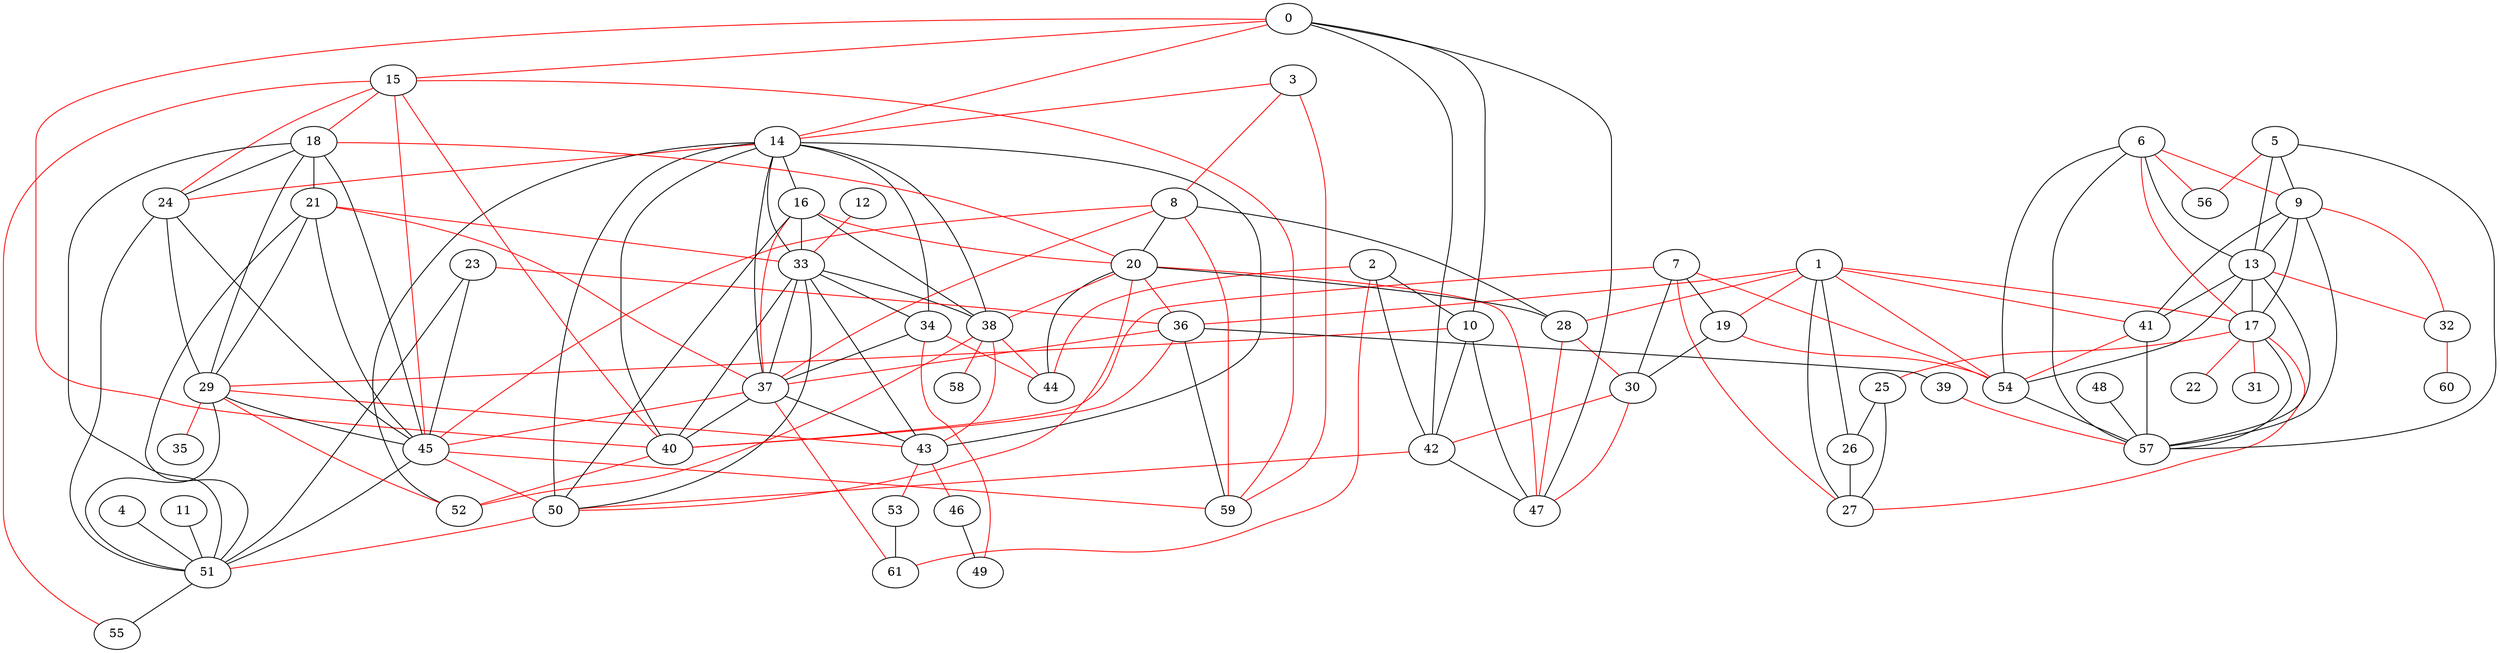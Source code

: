 graph {
	0 -- 10
	0 -- 14 [color=red]
	0 -- 15 [color=red]
	0 -- 40 [color=red]
	0 -- 42
	0 -- 47
	1 -- 17 [color=red]
	1 -- 19 [color=red]
	1 -- 26
	1 -- 27
	1 -- 28 [color=red]
	1 -- 36 [color=red]
	1 -- 41 [color=red]
	1 -- 54 [color=red]
	2 -- 10
	2 -- 42
	2 -- 44 [color=red]
	2 -- 61 [color=red]
	3 -- 8 [color=red]
	3 -- 14 [color=red]
	3 -- 59 [color=red]
	4 -- 51
	5 -- 9
	5 -- 13
	5 -- 56 [color=red]
	5 -- 57
	6 -- 9 [color=red]
	6 -- 13
	6 -- 17 [color=red]
	6 -- 54
	6 -- 56 [color=red]
	6 -- 57
	7 -- 19
	7 -- 27 [color=red]
	7 -- 30
	7 -- 40 [color=red]
	7 -- 54 [color=red]
	8 -- 20
	8 -- 28
	8 -- 37 [color=red]
	8 -- 45 [color=red]
	8 -- 59 [color=red]
	9 -- 13
	9 -- 17
	9 -- 32 [color=red]
	9 -- 41
	9 -- 57
	10 -- 29 [color=red]
	10 -- 42
	10 -- 47
	11 -- 51
	12 -- 33 [color=red]
	13 -- 17
	13 -- 32 [color=red]
	13 -- 41
	13 -- 54
	13 -- 57
	14 -- 16
	14 -- 24 [color=red]
	14 -- 33
	14 -- 34
	14 -- 37
	14 -- 38
	14 -- 40
	14 -- 43
	14 -- 50
	14 -- 52
	15 -- 18 [color=red]
	15 -- 24 [color=red]
	15 -- 40 [color=red]
	15 -- 45 [color=red]
	15 -- 55 [color=red]
	15 -- 59 [color=red]
	16 -- 20 [color=red]
	16 -- 33
	16 -- 37 [color=red]
	16 -- 38
	16 -- 50
	17 -- 22 [color=red]
	17 -- 25 [color=red]
	17 -- 27 [color=red]
	17 -- 31 [color=red]
	17 -- 57
	18 -- 20 [color=red]
	18 -- 21
	18 -- 24
	18 -- 29
	18 -- 45
	18 -- 51
	19 -- 30
	19 -- 54 [color=red]
	20 -- 28
	20 -- 36 [color=red]
	20 -- 38 [color=red]
	20 -- 44
	20 -- 47 [color=red]
	20 -- 50 [color=red]
	21 -- 29
	21 -- 33 [color=red]
	21 -- 37 [color=red]
	21 -- 45
	21 -- 51
	23 -- 36 [color=red]
	23 -- 45
	23 -- 51
	24 -- 29
	24 -- 45
	24 -- 51
	25 -- 26
	25 -- 27
	26 -- 27
	28 -- 30 [color=red]
	28 -- 47 [color=red]
	29 -- 35 [color=red]
	29 -- 43 [color=red]
	29 -- 45
	29 -- 51
	29 -- 52 [color=red]
	30 -- 42 [color=red]
	30 -- 47 [color=red]
	32 -- 60 [color=red]
	33 -- 34
	33 -- 37
	33 -- 38
	33 -- 40
	33 -- 43
	33 -- 50
	34 -- 37
	34 -- 44 [color=red]
	34 -- 49 [color=red]
	36 -- 37 [color=red]
	36 -- 39
	36 -- 40 [color=red]
	36 -- 59
	37 -- 40
	37 -- 43
	37 -- 45 [color=red]
	37 -- 61 [color=red]
	38 -- 43 [color=red]
	38 -- 44 [color=red]
	38 -- 52 [color=red]
	38 -- 58 [color=red]
	39 -- 57 [color=red]
	40 -- 52 [color=red]
	41 -- 54 [color=red]
	41 -- 57
	42 -- 47
	42 -- 50 [color=red]
	43 -- 46 [color=red]
	43 -- 53 [color=red]
	45 -- 50 [color=red]
	45 -- 51
	45 -- 59 [color=red]
	46 -- 49
	48 -- 57
	50 -- 51 [color=red]
	51 -- 55
	53 -- 61
	54 -- 57
}
